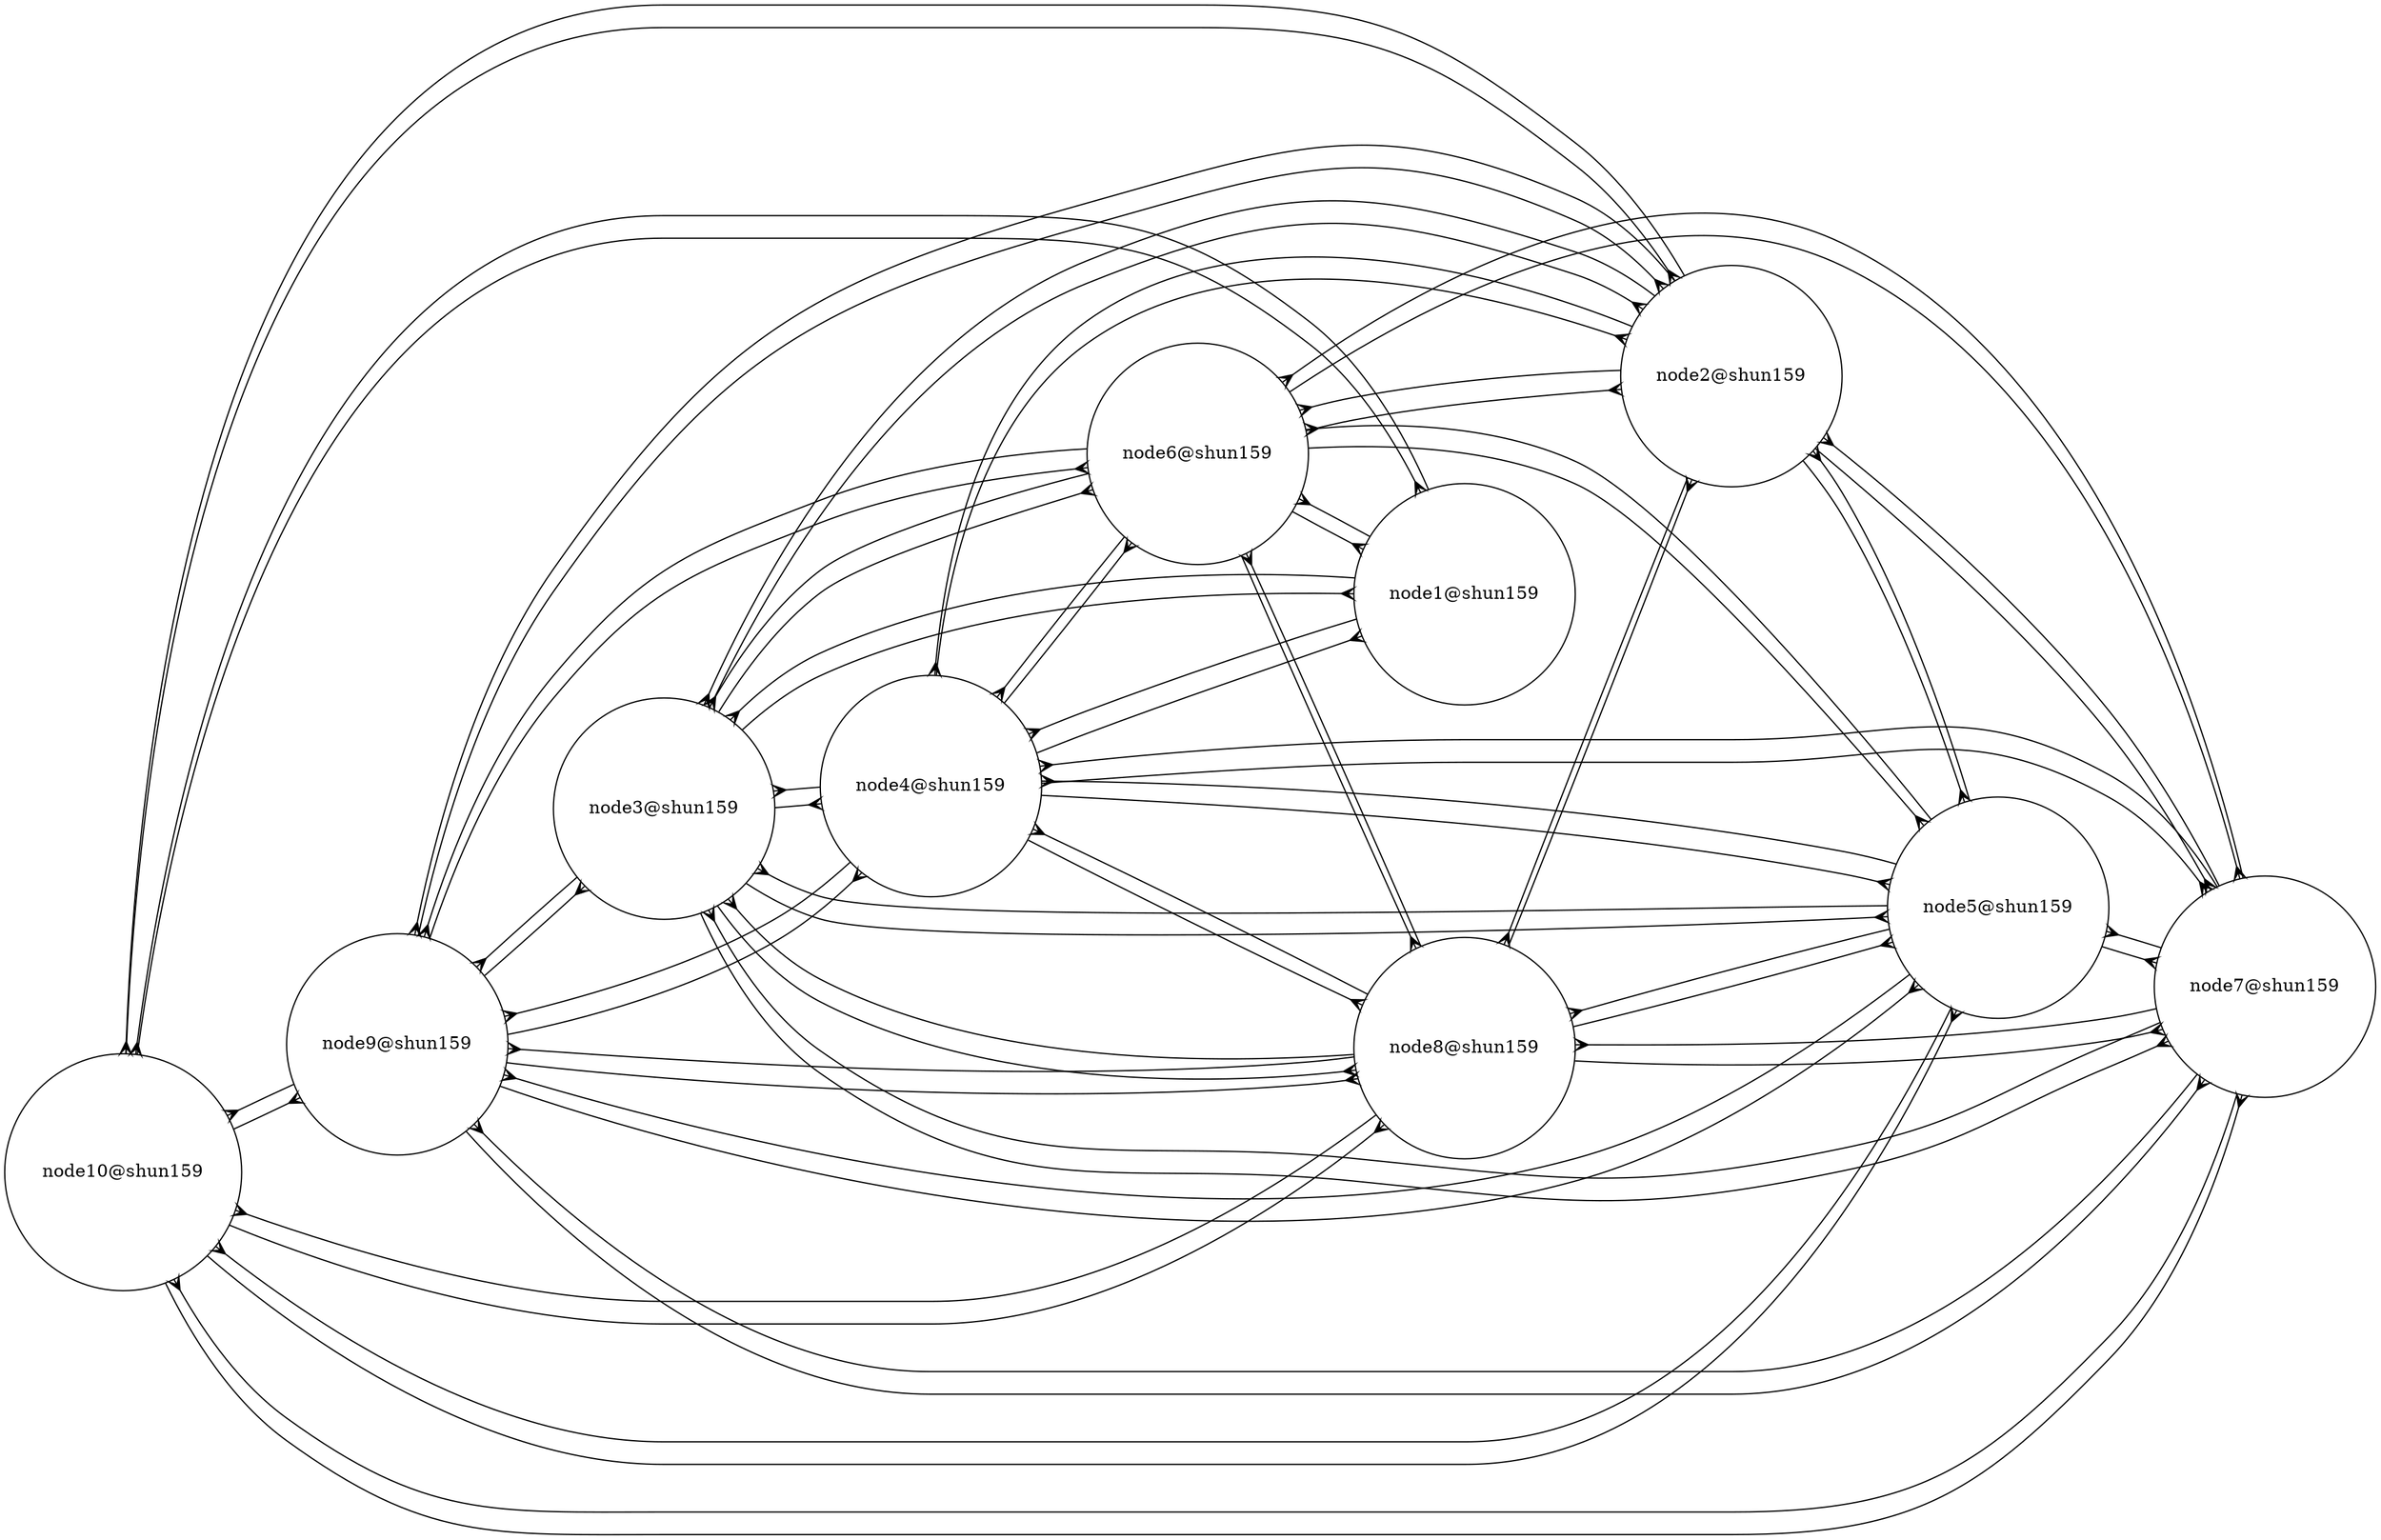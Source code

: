 digraph {
  rankdir=LR;
  node [shape = circle];
  "node10@shun159" -> "node9@shun159" [arrowhead = crow];
  "node10@shun159" -> "node8@shun159" [arrowhead = crow];
  "node10@shun159" -> "node7@shun159" [arrowhead = crow];
  "node10@shun159" -> "node5@shun159" [arrowhead = crow];
  "node10@shun159" -> "node2@shun159" [arrowhead = crow];
  "node10@shun159" -> "node1@shun159" [arrowhead = crow];
  "node1@shun159" -> "node6@shun159" [arrowhead = crow];
  "node1@shun159" -> "node4@shun159" [arrowhead = crow];
  "node1@shun159" -> "node3@shun159" [arrowhead = crow];
  "node1@shun159" -> "node10@shun159" [arrowhead = crow];
  "node2@shun159" -> "node9@shun159" [arrowhead = crow];
  "node2@shun159" -> "node8@shun159" [arrowhead = crow];
  "node2@shun159" -> "node7@shun159" [arrowhead = crow];
  "node2@shun159" -> "node6@shun159" [arrowhead = crow];
  "node2@shun159" -> "node5@shun159" [arrowhead = crow];
  "node2@shun159" -> "node4@shun159" [arrowhead = crow];
  "node2@shun159" -> "node3@shun159" [arrowhead = crow];
  "node2@shun159" -> "node10@shun159" [arrowhead = crow];
  "node3@shun159" -> "node9@shun159" [arrowhead = crow];
  "node3@shun159" -> "node8@shun159" [arrowhead = crow];
  "node3@shun159" -> "node7@shun159" [arrowhead = crow];
  "node3@shun159" -> "node6@shun159" [arrowhead = crow];
  "node3@shun159" -> "node5@shun159" [arrowhead = crow];
  "node3@shun159" -> "node4@shun159" [arrowhead = crow];
  "node3@shun159" -> "node2@shun159" [arrowhead = crow];
  "node3@shun159" -> "node1@shun159" [arrowhead = crow];
  "node4@shun159" -> "node9@shun159" [arrowhead = crow];
  "node4@shun159" -> "node8@shun159" [arrowhead = crow];
  "node4@shun159" -> "node7@shun159" [arrowhead = crow];
  "node4@shun159" -> "node6@shun159" [arrowhead = crow];
  "node4@shun159" -> "node5@shun159" [arrowhead = crow];
  "node4@shun159" -> "node3@shun159" [arrowhead = crow];
  "node4@shun159" -> "node2@shun159" [arrowhead = crow];
  "node4@shun159" -> "node1@shun159" [arrowhead = crow];
  "node5@shun159" -> "node9@shun159" [arrowhead = crow];
  "node5@shun159" -> "node8@shun159" [arrowhead = crow];
  "node5@shun159" -> "node7@shun159" [arrowhead = crow];
  "node5@shun159" -> "node6@shun159" [arrowhead = crow];
  "node5@shun159" -> "node4@shun159" [arrowhead = crow];
  "node5@shun159" -> "node3@shun159" [arrowhead = crow];
  "node5@shun159" -> "node2@shun159" [arrowhead = crow];
  "node5@shun159" -> "node10@shun159" [arrowhead = crow];
  "node6@shun159" -> "node9@shun159" [arrowhead = crow];
  "node6@shun159" -> "node8@shun159" [arrowhead = crow];
  "node6@shun159" -> "node7@shun159" [arrowhead = crow];
  "node6@shun159" -> "node5@shun159" [arrowhead = crow];
  "node6@shun159" -> "node4@shun159" [arrowhead = crow];
  "node6@shun159" -> "node3@shun159" [arrowhead = crow];
  "node6@shun159" -> "node2@shun159" [arrowhead = crow];
  "node6@shun159" -> "node1@shun159" [arrowhead = crow];
  "node7@shun159" -> "node9@shun159" [arrowhead = crow];
  "node7@shun159" -> "node8@shun159" [arrowhead = crow];
  "node7@shun159" -> "node6@shun159" [arrowhead = crow];
  "node7@shun159" -> "node5@shun159" [arrowhead = crow];
  "node7@shun159" -> "node4@shun159" [arrowhead = crow];
  "node7@shun159" -> "node3@shun159" [arrowhead = crow];
  "node7@shun159" -> "node2@shun159" [arrowhead = crow];
  "node7@shun159" -> "node10@shun159" [arrowhead = crow];
  "node8@shun159" -> "node9@shun159" [arrowhead = crow];
  "node8@shun159" -> "node7@shun159" [arrowhead = crow];
  "node8@shun159" -> "node6@shun159" [arrowhead = crow];
  "node8@shun159" -> "node5@shun159" [arrowhead = crow];
  "node8@shun159" -> "node4@shun159" [arrowhead = crow];
  "node8@shun159" -> "node3@shun159" [arrowhead = crow];
  "node8@shun159" -> "node2@shun159" [arrowhead = crow];
  "node8@shun159" -> "node10@shun159" [arrowhead = crow];
  "node9@shun159" -> "node8@shun159" [arrowhead = crow];
  "node9@shun159" -> "node7@shun159" [arrowhead = crow];
  "node9@shun159" -> "node6@shun159" [arrowhead = crow];
  "node9@shun159" -> "node5@shun159" [arrowhead = crow];
  "node9@shun159" -> "node4@shun159" [arrowhead = crow];
  "node9@shun159" -> "node3@shun159" [arrowhead = crow];
  "node9@shun159" -> "node2@shun159" [arrowhead = crow];
  "node9@shun159" -> "node10@shun159" [arrowhead = crow];
}